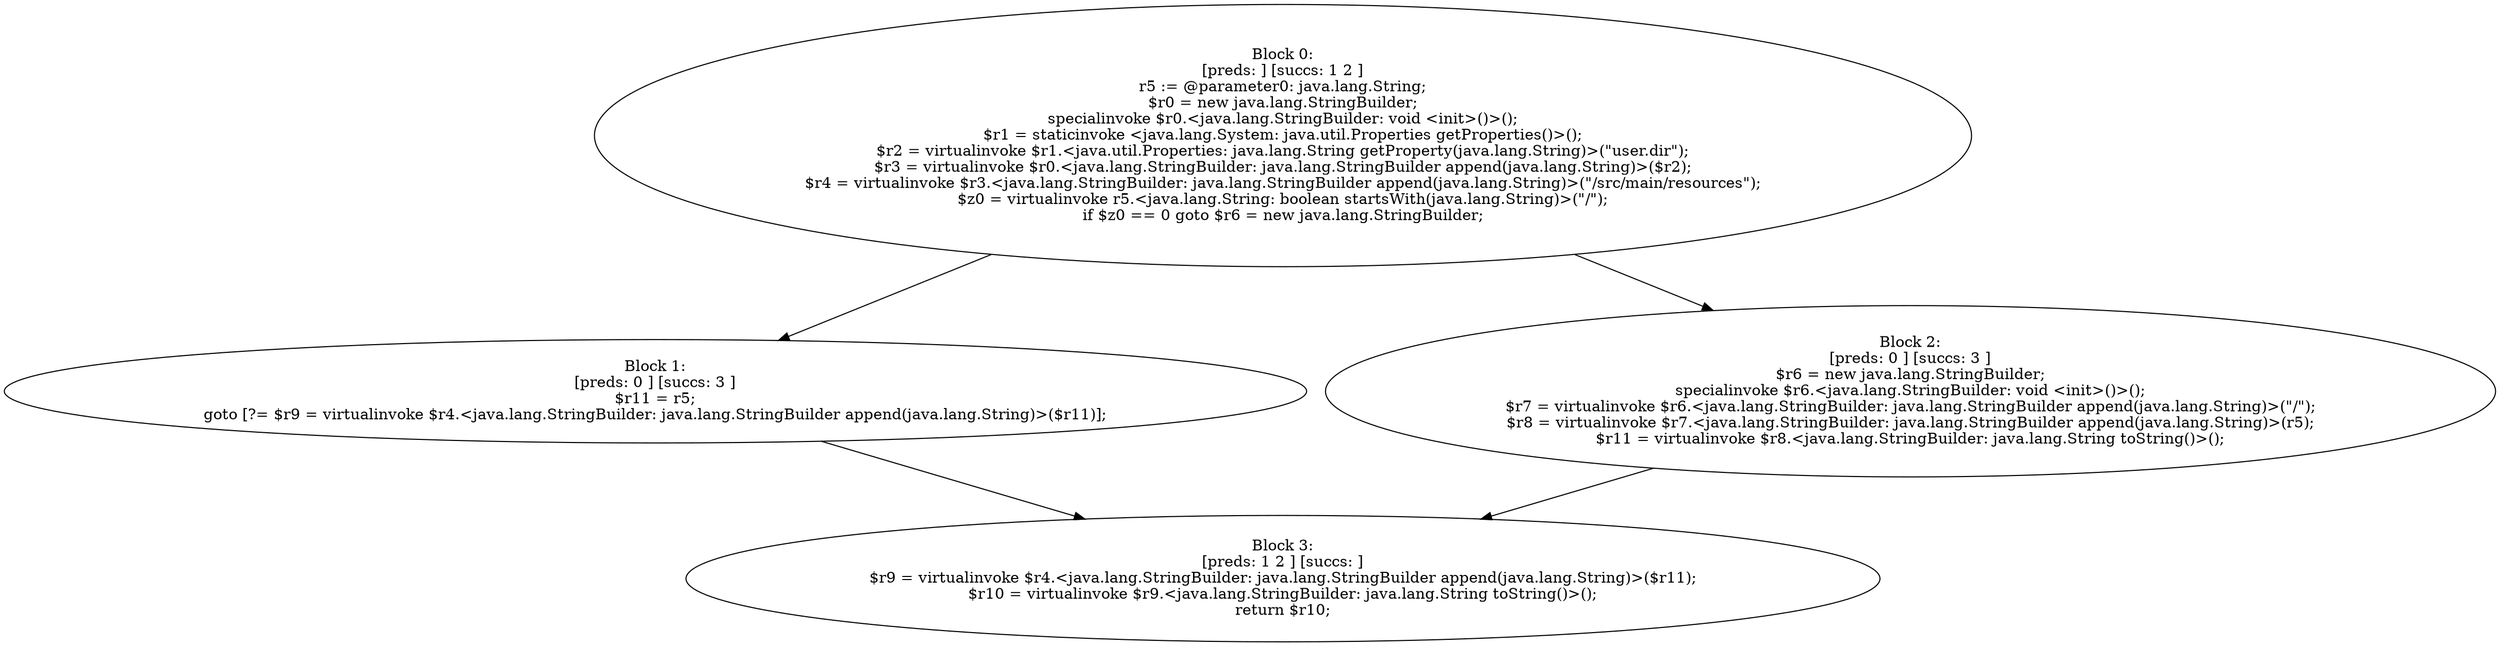 digraph "unitGraph" {
    "Block 0:
[preds: ] [succs: 1 2 ]
r5 := @parameter0: java.lang.String;
$r0 = new java.lang.StringBuilder;
specialinvoke $r0.<java.lang.StringBuilder: void <init>()>();
$r1 = staticinvoke <java.lang.System: java.util.Properties getProperties()>();
$r2 = virtualinvoke $r1.<java.util.Properties: java.lang.String getProperty(java.lang.String)>(\"user.dir\");
$r3 = virtualinvoke $r0.<java.lang.StringBuilder: java.lang.StringBuilder append(java.lang.String)>($r2);
$r4 = virtualinvoke $r3.<java.lang.StringBuilder: java.lang.StringBuilder append(java.lang.String)>(\"/src/main/resources\");
$z0 = virtualinvoke r5.<java.lang.String: boolean startsWith(java.lang.String)>(\"/\");
if $z0 == 0 goto $r6 = new java.lang.StringBuilder;
"
    "Block 1:
[preds: 0 ] [succs: 3 ]
$r11 = r5;
goto [?= $r9 = virtualinvoke $r4.<java.lang.StringBuilder: java.lang.StringBuilder append(java.lang.String)>($r11)];
"
    "Block 2:
[preds: 0 ] [succs: 3 ]
$r6 = new java.lang.StringBuilder;
specialinvoke $r6.<java.lang.StringBuilder: void <init>()>();
$r7 = virtualinvoke $r6.<java.lang.StringBuilder: java.lang.StringBuilder append(java.lang.String)>(\"/\");
$r8 = virtualinvoke $r7.<java.lang.StringBuilder: java.lang.StringBuilder append(java.lang.String)>(r5);
$r11 = virtualinvoke $r8.<java.lang.StringBuilder: java.lang.String toString()>();
"
    "Block 3:
[preds: 1 2 ] [succs: ]
$r9 = virtualinvoke $r4.<java.lang.StringBuilder: java.lang.StringBuilder append(java.lang.String)>($r11);
$r10 = virtualinvoke $r9.<java.lang.StringBuilder: java.lang.String toString()>();
return $r10;
"
    "Block 0:
[preds: ] [succs: 1 2 ]
r5 := @parameter0: java.lang.String;
$r0 = new java.lang.StringBuilder;
specialinvoke $r0.<java.lang.StringBuilder: void <init>()>();
$r1 = staticinvoke <java.lang.System: java.util.Properties getProperties()>();
$r2 = virtualinvoke $r1.<java.util.Properties: java.lang.String getProperty(java.lang.String)>(\"user.dir\");
$r3 = virtualinvoke $r0.<java.lang.StringBuilder: java.lang.StringBuilder append(java.lang.String)>($r2);
$r4 = virtualinvoke $r3.<java.lang.StringBuilder: java.lang.StringBuilder append(java.lang.String)>(\"/src/main/resources\");
$z0 = virtualinvoke r5.<java.lang.String: boolean startsWith(java.lang.String)>(\"/\");
if $z0 == 0 goto $r6 = new java.lang.StringBuilder;
"->"Block 1:
[preds: 0 ] [succs: 3 ]
$r11 = r5;
goto [?= $r9 = virtualinvoke $r4.<java.lang.StringBuilder: java.lang.StringBuilder append(java.lang.String)>($r11)];
";
    "Block 0:
[preds: ] [succs: 1 2 ]
r5 := @parameter0: java.lang.String;
$r0 = new java.lang.StringBuilder;
specialinvoke $r0.<java.lang.StringBuilder: void <init>()>();
$r1 = staticinvoke <java.lang.System: java.util.Properties getProperties()>();
$r2 = virtualinvoke $r1.<java.util.Properties: java.lang.String getProperty(java.lang.String)>(\"user.dir\");
$r3 = virtualinvoke $r0.<java.lang.StringBuilder: java.lang.StringBuilder append(java.lang.String)>($r2);
$r4 = virtualinvoke $r3.<java.lang.StringBuilder: java.lang.StringBuilder append(java.lang.String)>(\"/src/main/resources\");
$z0 = virtualinvoke r5.<java.lang.String: boolean startsWith(java.lang.String)>(\"/\");
if $z0 == 0 goto $r6 = new java.lang.StringBuilder;
"->"Block 2:
[preds: 0 ] [succs: 3 ]
$r6 = new java.lang.StringBuilder;
specialinvoke $r6.<java.lang.StringBuilder: void <init>()>();
$r7 = virtualinvoke $r6.<java.lang.StringBuilder: java.lang.StringBuilder append(java.lang.String)>(\"/\");
$r8 = virtualinvoke $r7.<java.lang.StringBuilder: java.lang.StringBuilder append(java.lang.String)>(r5);
$r11 = virtualinvoke $r8.<java.lang.StringBuilder: java.lang.String toString()>();
";
    "Block 1:
[preds: 0 ] [succs: 3 ]
$r11 = r5;
goto [?= $r9 = virtualinvoke $r4.<java.lang.StringBuilder: java.lang.StringBuilder append(java.lang.String)>($r11)];
"->"Block 3:
[preds: 1 2 ] [succs: ]
$r9 = virtualinvoke $r4.<java.lang.StringBuilder: java.lang.StringBuilder append(java.lang.String)>($r11);
$r10 = virtualinvoke $r9.<java.lang.StringBuilder: java.lang.String toString()>();
return $r10;
";
    "Block 2:
[preds: 0 ] [succs: 3 ]
$r6 = new java.lang.StringBuilder;
specialinvoke $r6.<java.lang.StringBuilder: void <init>()>();
$r7 = virtualinvoke $r6.<java.lang.StringBuilder: java.lang.StringBuilder append(java.lang.String)>(\"/\");
$r8 = virtualinvoke $r7.<java.lang.StringBuilder: java.lang.StringBuilder append(java.lang.String)>(r5);
$r11 = virtualinvoke $r8.<java.lang.StringBuilder: java.lang.String toString()>();
"->"Block 3:
[preds: 1 2 ] [succs: ]
$r9 = virtualinvoke $r4.<java.lang.StringBuilder: java.lang.StringBuilder append(java.lang.String)>($r11);
$r10 = virtualinvoke $r9.<java.lang.StringBuilder: java.lang.String toString()>();
return $r10;
";
}
